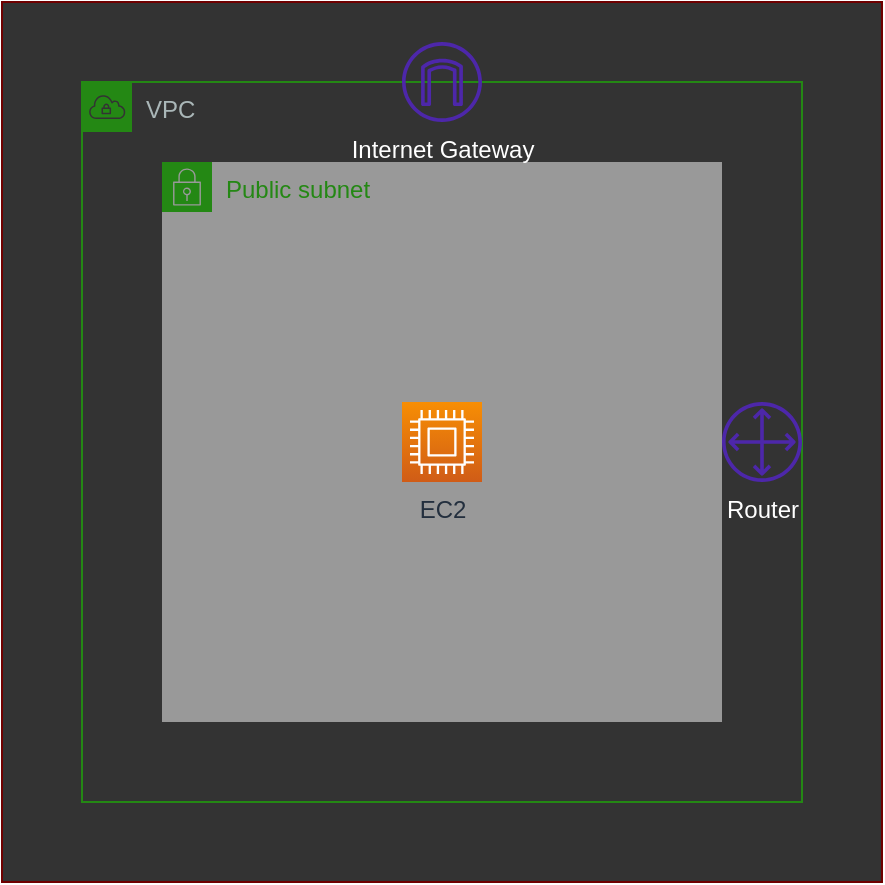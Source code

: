 <mxfile version="16.1.2" type="device"><diagram id="1aMzdJHqnniNp-UaEjXB" name="Page-1"><mxGraphModel dx="946" dy="697" grid="1" gridSize="10" guides="1" tooltips="1" connect="1" arrows="1" fold="1" page="1" pageScale="1" pageWidth="1100" pageHeight="850" math="0" shadow="0"><root><mxCell id="0"/><mxCell id="1" parent="0"/><mxCell id="y_pxwpmRA0tPOemvZNs0-1" value="" style="fillColor=#333333;strokeColor=#6F0000;dashed=0;verticalAlign=top;fontStyle=0;fontColor=#ffffff;" vertex="1" parent="1"><mxGeometry x="120" y="80" width="440" height="440" as="geometry"/></mxCell><mxCell id="NXbtmK6DNYtStRGsbwTx-1" value="VPC" style="points=[[0,0],[0.25,0],[0.5,0],[0.75,0],[1,0],[1,0.25],[1,0.5],[1,0.75],[1,1],[0.75,1],[0.5,1],[0.25,1],[0,1],[0,0.75],[0,0.5],[0,0.25]];outlineConnect=0;gradientColor=none;html=1;whiteSpace=wrap;fontSize=12;fontStyle=0;container=1;pointerEvents=0;collapsible=0;recursiveResize=0;shape=mxgraph.aws4.group;grIcon=mxgraph.aws4.group_vpc;strokeColor=#248814;fillColor=none;verticalAlign=top;align=left;spacingLeft=30;fontColor=#AAB7B8;dashed=0;" parent="1" vertex="1"><mxGeometry x="160" y="120" width="360" height="360" as="geometry"/></mxCell><mxCell id="NXbtmK6DNYtStRGsbwTx-2" value="Public subnet" style="points=[[0,0],[0.25,0],[0.5,0],[0.75,0],[1,0],[1,0.25],[1,0.5],[1,0.75],[1,1],[0.75,1],[0.5,1],[0.25,1],[0,1],[0,0.75],[0,0.5],[0,0.25]];outlineConnect=0;gradientColor=none;html=1;whiteSpace=wrap;fontSize=12;fontStyle=0;container=1;pointerEvents=0;collapsible=0;recursiveResize=0;shape=mxgraph.aws4.group;grIcon=mxgraph.aws4.group_security_group;grStroke=0;strokeColor=#248814;fillColor=#999999;verticalAlign=top;align=left;spacingLeft=30;fontColor=#248814;dashed=0;" parent="NXbtmK6DNYtStRGsbwTx-1" vertex="1"><mxGeometry x="40" y="40" width="280" height="280" as="geometry"/></mxCell><mxCell id="NXbtmK6DNYtStRGsbwTx-5" value="EC2" style="sketch=0;points=[[0,0,0],[0.25,0,0],[0.5,0,0],[0.75,0,0],[1,0,0],[0,1,0],[0.25,1,0],[0.5,1,0],[0.75,1,0],[1,1,0],[0,0.25,0],[0,0.5,0],[0,0.75,0],[1,0.25,0],[1,0.5,0],[1,0.75,0]];outlineConnect=0;fontColor=#232F3E;gradientColor=#F78E04;gradientDirection=north;fillColor=#D05C17;strokeColor=#ffffff;dashed=0;verticalLabelPosition=bottom;verticalAlign=top;align=center;html=1;fontSize=12;fontStyle=0;aspect=fixed;shape=mxgraph.aws4.resourceIcon;resIcon=mxgraph.aws4.compute;" parent="NXbtmK6DNYtStRGsbwTx-2" vertex="1"><mxGeometry x="120" y="120" width="40" height="40" as="geometry"/></mxCell><mxCell id="NXbtmK6DNYtStRGsbwTx-3" value="Router" style="sketch=0;outlineConnect=0;fontColor=#FFFFFF;gradientColor=none;fillColor=#4D27AA;strokeColor=none;dashed=0;verticalLabelPosition=bottom;verticalAlign=top;align=center;html=1;fontSize=12;fontStyle=0;aspect=fixed;pointerEvents=1;shape=mxgraph.aws4.customer_gateway;" parent="NXbtmK6DNYtStRGsbwTx-1" vertex="1"><mxGeometry x="320" y="160" width="40" height="40" as="geometry"/></mxCell><mxCell id="NXbtmK6DNYtStRGsbwTx-4" value="Internet Gateway" style="sketch=0;outlineConnect=0;fontColor=#FFFFFF;gradientColor=none;fillColor=#4D27AA;strokeColor=none;dashed=0;verticalLabelPosition=bottom;verticalAlign=top;align=center;html=1;fontSize=12;fontStyle=0;aspect=fixed;pointerEvents=1;shape=mxgraph.aws4.internet_gateway;" parent="1" vertex="1"><mxGeometry x="320" y="100" width="40" height="40" as="geometry"/></mxCell></root></mxGraphModel></diagram></mxfile>